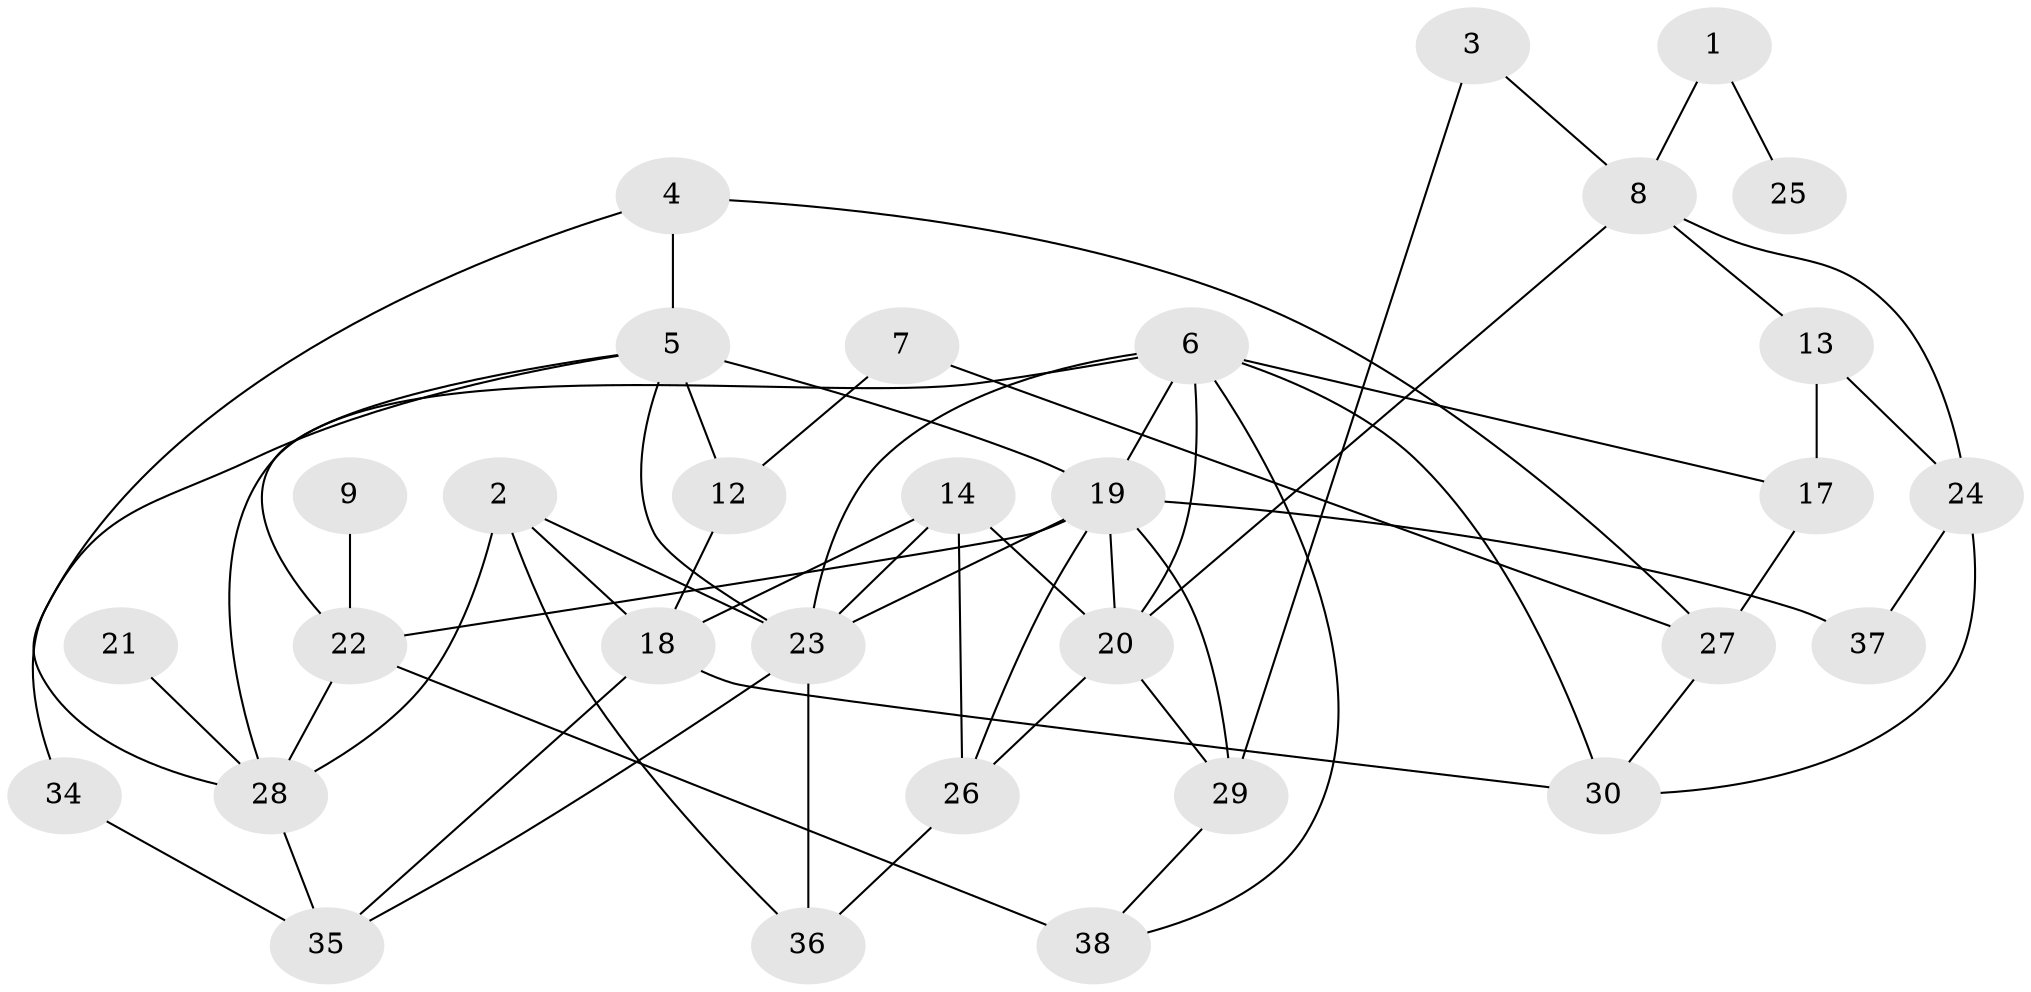 // original degree distribution, {1: 0.13333333333333333, 2: 0.24, 3: 0.21333333333333335, 5: 0.13333333333333333, 4: 0.17333333333333334, 6: 0.02666666666666667, 0: 0.08}
// Generated by graph-tools (version 1.1) at 2025/00/03/09/25 03:00:50]
// undirected, 31 vertices, 59 edges
graph export_dot {
graph [start="1"]
  node [color=gray90,style=filled];
  1;
  2;
  3;
  4;
  5;
  6;
  7;
  8;
  9;
  12;
  13;
  14;
  17;
  18;
  19;
  20;
  21;
  22;
  23;
  24;
  25;
  26;
  27;
  28;
  29;
  30;
  34;
  35;
  36;
  37;
  38;
  1 -- 8 [weight=1.0];
  1 -- 25 [weight=1.0];
  2 -- 18 [weight=1.0];
  2 -- 23 [weight=1.0];
  2 -- 28 [weight=1.0];
  2 -- 36 [weight=1.0];
  3 -- 8 [weight=1.0];
  3 -- 29 [weight=1.0];
  4 -- 5 [weight=1.0];
  4 -- 27 [weight=1.0];
  4 -- 28 [weight=1.0];
  5 -- 12 [weight=2.0];
  5 -- 19 [weight=1.0];
  5 -- 22 [weight=1.0];
  5 -- 23 [weight=1.0];
  5 -- 34 [weight=1.0];
  6 -- 17 [weight=1.0];
  6 -- 19 [weight=1.0];
  6 -- 20 [weight=1.0];
  6 -- 23 [weight=1.0];
  6 -- 28 [weight=1.0];
  6 -- 30 [weight=1.0];
  6 -- 38 [weight=1.0];
  7 -- 12 [weight=1.0];
  7 -- 27 [weight=1.0];
  8 -- 13 [weight=1.0];
  8 -- 20 [weight=1.0];
  8 -- 24 [weight=1.0];
  9 -- 22 [weight=1.0];
  12 -- 18 [weight=1.0];
  13 -- 17 [weight=1.0];
  13 -- 24 [weight=1.0];
  14 -- 18 [weight=1.0];
  14 -- 20 [weight=1.0];
  14 -- 23 [weight=1.0];
  14 -- 26 [weight=1.0];
  17 -- 27 [weight=1.0];
  18 -- 30 [weight=2.0];
  18 -- 35 [weight=1.0];
  19 -- 20 [weight=1.0];
  19 -- 22 [weight=1.0];
  19 -- 23 [weight=1.0];
  19 -- 26 [weight=1.0];
  19 -- 29 [weight=2.0];
  19 -- 37 [weight=1.0];
  20 -- 26 [weight=1.0];
  20 -- 29 [weight=1.0];
  21 -- 28 [weight=1.0];
  22 -- 28 [weight=2.0];
  22 -- 38 [weight=2.0];
  23 -- 35 [weight=1.0];
  23 -- 36 [weight=2.0];
  24 -- 30 [weight=1.0];
  24 -- 37 [weight=1.0];
  26 -- 36 [weight=1.0];
  27 -- 30 [weight=1.0];
  28 -- 35 [weight=1.0];
  29 -- 38 [weight=1.0];
  34 -- 35 [weight=1.0];
}
